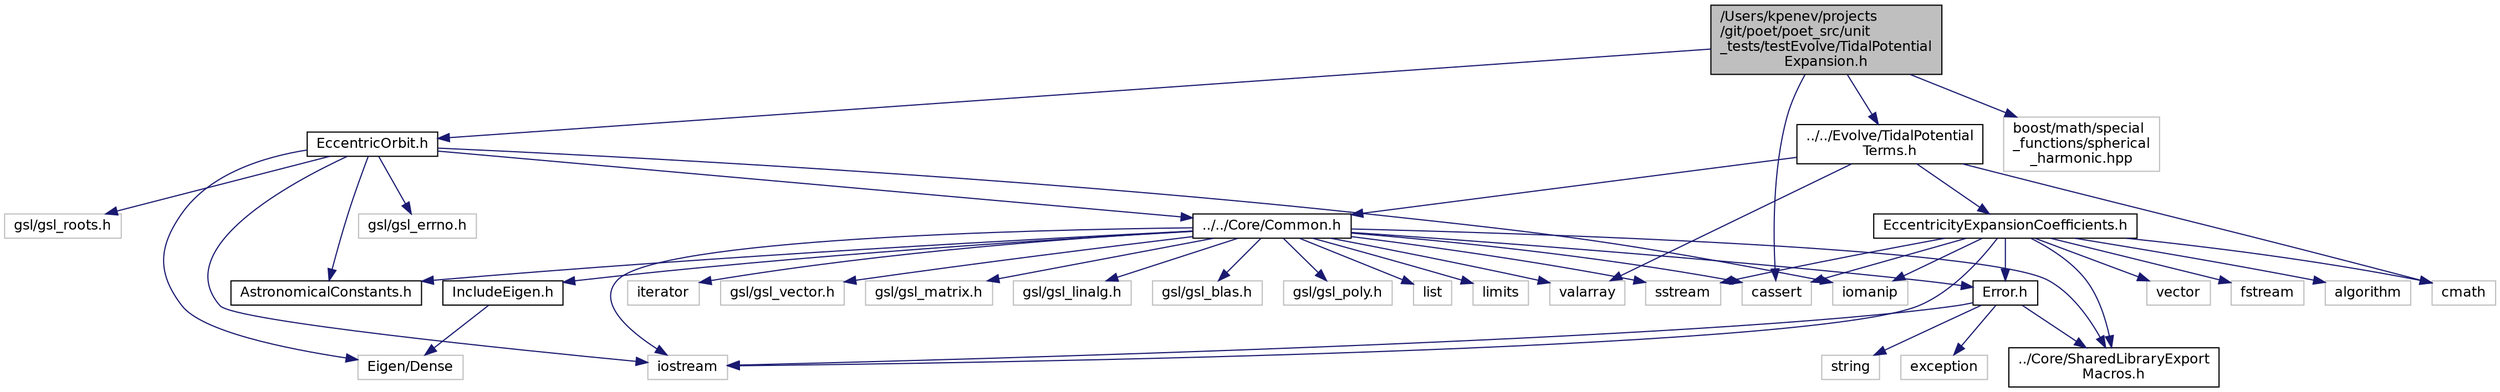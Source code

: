 digraph "/Users/kpenev/projects/git/poet/poet_src/unit_tests/testEvolve/TidalPotentialExpansion.h"
{
 // INTERACTIVE_SVG=YES
  edge [fontname="Helvetica",fontsize="12",labelfontname="Helvetica",labelfontsize="12"];
  node [fontname="Helvetica",fontsize="12",shape=record];
  Node0 [label="/Users/kpenev/projects\l/git/poet/poet_src/unit\l_tests/testEvolve/TidalPotential\lExpansion.h",height=0.2,width=0.4,color="black", fillcolor="grey75", style="filled", fontcolor="black"];
  Node0 -> Node1 [color="midnightblue",fontsize="12",style="solid",fontname="Helvetica"];
  Node1 [label="EccentricOrbit.h",height=0.2,width=0.4,color="black", fillcolor="white", style="filled",URL="$EccentricOrbit_8h.html",tooltip="Declare an interface for working with eccentric orbits. "];
  Node1 -> Node2 [color="midnightblue",fontsize="12",style="solid",fontname="Helvetica"];
  Node2 [label="../../Core/Common.h",height=0.2,width=0.4,color="black", fillcolor="white", style="filled",URL="$Core_2Common_8h.html",tooltip="Declaration of some general purpose utilities. "];
  Node2 -> Node3 [color="midnightblue",fontsize="12",style="solid",fontname="Helvetica"];
  Node3 [label="list",height=0.2,width=0.4,color="grey75", fillcolor="white", style="filled"];
  Node2 -> Node4 [color="midnightblue",fontsize="12",style="solid",fontname="Helvetica"];
  Node4 [label="valarray",height=0.2,width=0.4,color="grey75", fillcolor="white", style="filled"];
  Node2 -> Node5 [color="midnightblue",fontsize="12",style="solid",fontname="Helvetica"];
  Node5 [label="limits",height=0.2,width=0.4,color="grey75", fillcolor="white", style="filled"];
  Node2 -> Node6 [color="midnightblue",fontsize="12",style="solid",fontname="Helvetica"];
  Node6 [label="sstream",height=0.2,width=0.4,color="grey75", fillcolor="white", style="filled"];
  Node2 -> Node7 [color="midnightblue",fontsize="12",style="solid",fontname="Helvetica"];
  Node7 [label="iostream",height=0.2,width=0.4,color="grey75", fillcolor="white", style="filled"];
  Node2 -> Node8 [color="midnightblue",fontsize="12",style="solid",fontname="Helvetica"];
  Node8 [label="iterator",height=0.2,width=0.4,color="grey75", fillcolor="white", style="filled"];
  Node2 -> Node9 [color="midnightblue",fontsize="12",style="solid",fontname="Helvetica"];
  Node9 [label="gsl/gsl_vector.h",height=0.2,width=0.4,color="grey75", fillcolor="white", style="filled"];
  Node2 -> Node10 [color="midnightblue",fontsize="12",style="solid",fontname="Helvetica"];
  Node10 [label="gsl/gsl_matrix.h",height=0.2,width=0.4,color="grey75", fillcolor="white", style="filled"];
  Node2 -> Node11 [color="midnightblue",fontsize="12",style="solid",fontname="Helvetica"];
  Node11 [label="gsl/gsl_linalg.h",height=0.2,width=0.4,color="grey75", fillcolor="white", style="filled"];
  Node2 -> Node12 [color="midnightblue",fontsize="12",style="solid",fontname="Helvetica"];
  Node12 [label="gsl/gsl_blas.h",height=0.2,width=0.4,color="grey75", fillcolor="white", style="filled"];
  Node2 -> Node13 [color="midnightblue",fontsize="12",style="solid",fontname="Helvetica"];
  Node13 [label="gsl/gsl_poly.h",height=0.2,width=0.4,color="grey75", fillcolor="white", style="filled"];
  Node2 -> Node14 [color="midnightblue",fontsize="12",style="solid",fontname="Helvetica"];
  Node14 [label="cassert",height=0.2,width=0.4,color="grey75", fillcolor="white", style="filled"];
  Node2 -> Node15 [color="midnightblue",fontsize="12",style="solid",fontname="Helvetica"];
  Node15 [label="../Core/SharedLibraryExport\lMacros.h",height=0.2,width=0.4,color="black", fillcolor="white", style="filled",URL="$SharedLibraryExportMacros_8h_source.html"];
  Node2 -> Node16 [color="midnightblue",fontsize="12",style="solid",fontname="Helvetica"];
  Node16 [label="Error.h",height=0.2,width=0.4,color="black", fillcolor="white", style="filled",URL="$Error_8h.html",tooltip="Defines the exception hierarchy used by this code. "];
  Node16 -> Node15 [color="midnightblue",fontsize="12",style="solid",fontname="Helvetica"];
  Node16 -> Node7 [color="midnightblue",fontsize="12",style="solid",fontname="Helvetica"];
  Node16 -> Node17 [color="midnightblue",fontsize="12",style="solid",fontname="Helvetica"];
  Node17 [label="exception",height=0.2,width=0.4,color="grey75", fillcolor="white", style="filled"];
  Node16 -> Node18 [color="midnightblue",fontsize="12",style="solid",fontname="Helvetica"];
  Node18 [label="string",height=0.2,width=0.4,color="grey75", fillcolor="white", style="filled"];
  Node2 -> Node19 [color="midnightblue",fontsize="12",style="solid",fontname="Helvetica"];
  Node19 [label="AstronomicalConstants.h",height=0.2,width=0.4,color="black", fillcolor="white", style="filled",URL="$AstronomicalConstants_8h.html",tooltip="Defines various astronomical constants. "];
  Node2 -> Node20 [color="midnightblue",fontsize="12",style="solid",fontname="Helvetica"];
  Node20 [label="IncludeEigen.h",height=0.2,width=0.4,color="black", fillcolor="white", style="filled",URL="$IncludeEigen_8h_source.html"];
  Node20 -> Node21 [color="midnightblue",fontsize="12",style="solid",fontname="Helvetica"];
  Node21 [label="Eigen/Dense",height=0.2,width=0.4,color="grey75", fillcolor="white", style="filled"];
  Node1 -> Node19 [color="midnightblue",fontsize="12",style="solid",fontname="Helvetica"];
  Node1 -> Node21 [color="midnightblue",fontsize="12",style="solid",fontname="Helvetica"];
  Node1 -> Node22 [color="midnightblue",fontsize="12",style="solid",fontname="Helvetica"];
  Node22 [label="gsl/gsl_errno.h",height=0.2,width=0.4,color="grey75", fillcolor="white", style="filled"];
  Node1 -> Node23 [color="midnightblue",fontsize="12",style="solid",fontname="Helvetica"];
  Node23 [label="gsl/gsl_roots.h",height=0.2,width=0.4,color="grey75", fillcolor="white", style="filled"];
  Node1 -> Node7 [color="midnightblue",fontsize="12",style="solid",fontname="Helvetica"];
  Node1 -> Node24 [color="midnightblue",fontsize="12",style="solid",fontname="Helvetica"];
  Node24 [label="iomanip",height=0.2,width=0.4,color="grey75", fillcolor="white", style="filled"];
  Node0 -> Node25 [color="midnightblue",fontsize="12",style="solid",fontname="Helvetica"];
  Node25 [label="../../Evolve/TidalPotential\lTerms.h",height=0.2,width=0.4,color="black", fillcolor="white", style="filled",URL="$TidalPotentialTerms_8h.html",tooltip="Declare an interface for evaluating the expansion of the tidal potential. "];
  Node25 -> Node26 [color="midnightblue",fontsize="12",style="solid",fontname="Helvetica"];
  Node26 [label="cmath",height=0.2,width=0.4,color="grey75", fillcolor="white", style="filled"];
  Node25 -> Node4 [color="midnightblue",fontsize="12",style="solid",fontname="Helvetica"];
  Node25 -> Node27 [color="midnightblue",fontsize="12",style="solid",fontname="Helvetica"];
  Node27 [label="EccentricityExpansionCoefficients.h",height=0.2,width=0.4,color="black", fillcolor="white", style="filled",URL="$EccentricityExpansionCoefficients_8h.html",tooltip="Declares a class which provides the [  coefficients]{InclinationEccentricity_pms1}. "];
  Node27 -> Node15 [color="midnightblue",fontsize="12",style="solid",fontname="Helvetica"];
  Node27 -> Node16 [color="midnightblue",fontsize="12",style="solid",fontname="Helvetica"];
  Node27 -> Node28 [color="midnightblue",fontsize="12",style="solid",fontname="Helvetica"];
  Node28 [label="vector",height=0.2,width=0.4,color="grey75", fillcolor="white", style="filled"];
  Node27 -> Node29 [color="midnightblue",fontsize="12",style="solid",fontname="Helvetica"];
  Node29 [label="fstream",height=0.2,width=0.4,color="grey75", fillcolor="white", style="filled"];
  Node27 -> Node24 [color="midnightblue",fontsize="12",style="solid",fontname="Helvetica"];
  Node27 -> Node26 [color="midnightblue",fontsize="12",style="solid",fontname="Helvetica"];
  Node27 -> Node7 [color="midnightblue",fontsize="12",style="solid",fontname="Helvetica"];
  Node27 -> Node6 [color="midnightblue",fontsize="12",style="solid",fontname="Helvetica"];
  Node27 -> Node14 [color="midnightblue",fontsize="12",style="solid",fontname="Helvetica"];
  Node27 -> Node30 [color="midnightblue",fontsize="12",style="solid",fontname="Helvetica"];
  Node30 [label="algorithm",height=0.2,width=0.4,color="grey75", fillcolor="white", style="filled"];
  Node25 -> Node2 [color="midnightblue",fontsize="12",style="solid",fontname="Helvetica"];
  Node0 -> Node31 [color="midnightblue",fontsize="12",style="solid",fontname="Helvetica"];
  Node31 [label="boost/math/special\l_functions/spherical\l_harmonic.hpp",height=0.2,width=0.4,color="grey75", fillcolor="white", style="filled"];
  Node0 -> Node14 [color="midnightblue",fontsize="12",style="solid",fontname="Helvetica"];
}
